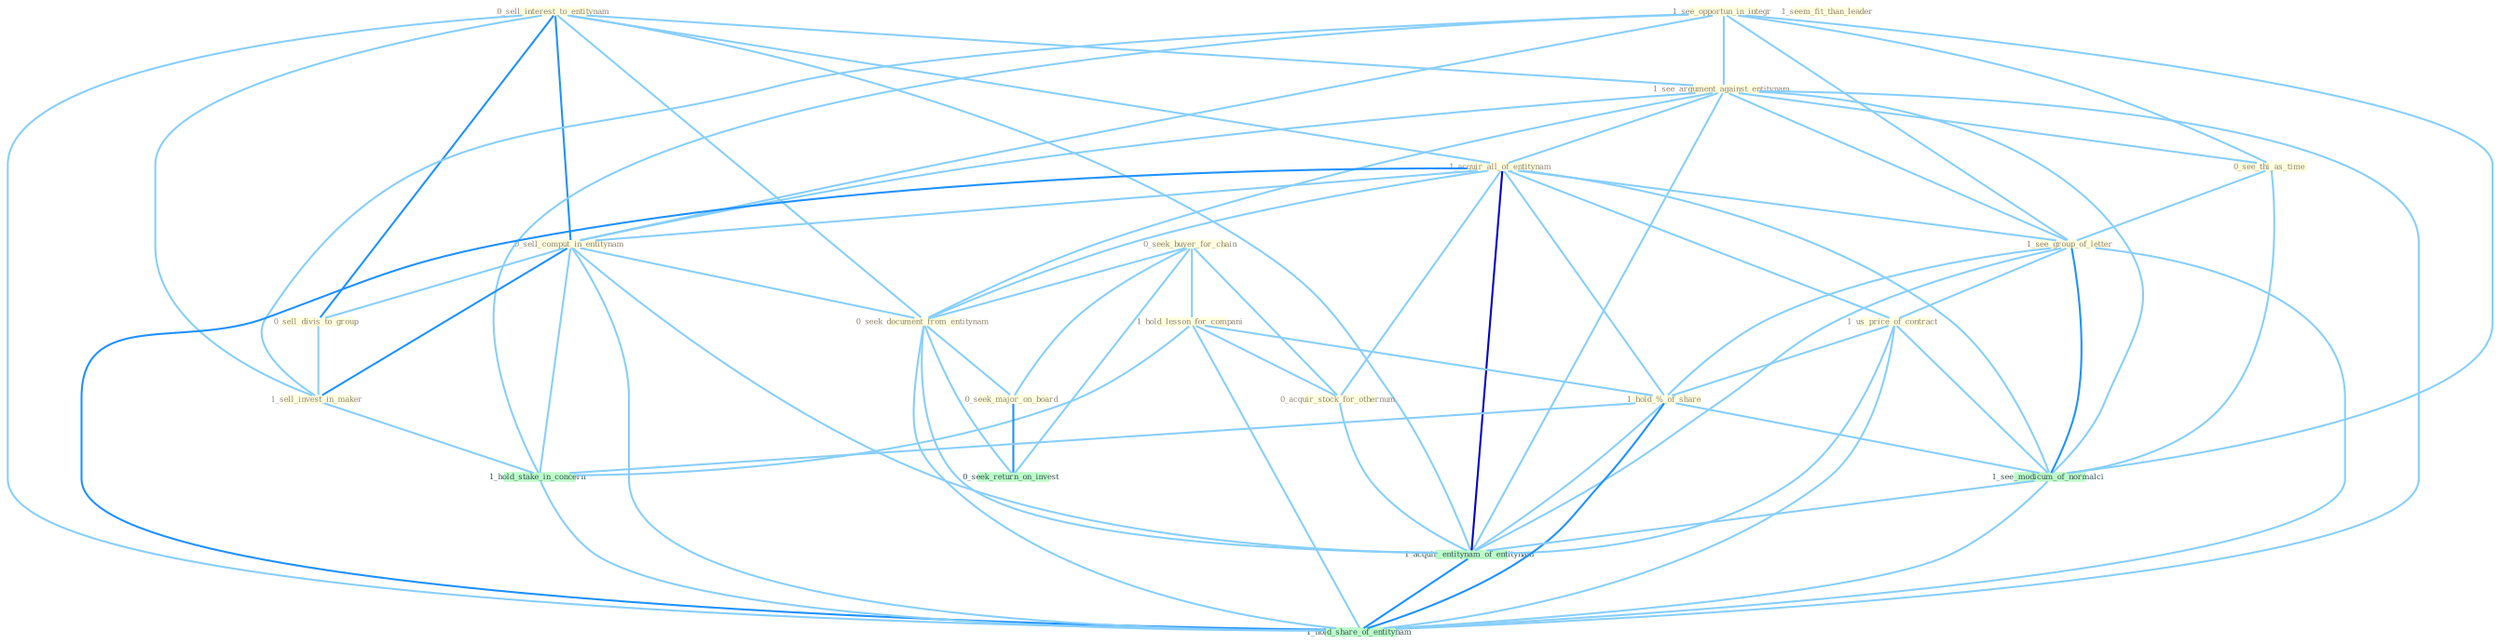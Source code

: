 Graph G{ 
    node
    [shape=polygon,style=filled,width=.5,height=.06,color="#BDFCC9",fixedsize=true,fontsize=4,
    fontcolor="#2f4f4f"];
    {node
    [color="#ffffe0", fontcolor="#8b7d6b"] "0_sell_interest_to_entitynam " "1_see_opportun_in_integr " "0_seek_buyer_for_chain " "1_see_argument_against_entitynam " "1_acquir_all_of_entitynam " "0_sell_comput_in_entitynam " "1_hold_lesson_for_compani " "0_sell_divis_to_group " "0_see_thi_as_time " "1_seem_fit_than_leader " "0_seek_document_from_entitynam " "1_sell_invest_in_maker " "0_acquir_stock_for_othernum " "1_see_group_of_letter " "0_seek_major_on_board " "1_us_price_of_contract " "1_hold_%_of_share "}
{node [color="#fff0f5", fontcolor="#b22222"]}
edge [color="#B0E2FF"];

	"0_sell_interest_to_entitynam " -- "1_see_argument_against_entitynam " [w="1", color="#87cefa" ];
	"0_sell_interest_to_entitynam " -- "1_acquir_all_of_entitynam " [w="1", color="#87cefa" ];
	"0_sell_interest_to_entitynam " -- "0_sell_comput_in_entitynam " [w="2", color="#1e90ff" , len=0.8];
	"0_sell_interest_to_entitynam " -- "0_sell_divis_to_group " [w="2", color="#1e90ff" , len=0.8];
	"0_sell_interest_to_entitynam " -- "0_seek_document_from_entitynam " [w="1", color="#87cefa" ];
	"0_sell_interest_to_entitynam " -- "1_sell_invest_in_maker " [w="1", color="#87cefa" ];
	"0_sell_interest_to_entitynam " -- "1_acquir_entitynam_of_entitynam " [w="1", color="#87cefa" ];
	"0_sell_interest_to_entitynam " -- "1_hold_share_of_entitynam " [w="1", color="#87cefa" ];
	"1_see_opportun_in_integr " -- "1_see_argument_against_entitynam " [w="1", color="#87cefa" ];
	"1_see_opportun_in_integr " -- "0_sell_comput_in_entitynam " [w="1", color="#87cefa" ];
	"1_see_opportun_in_integr " -- "0_see_thi_as_time " [w="1", color="#87cefa" ];
	"1_see_opportun_in_integr " -- "1_sell_invest_in_maker " [w="1", color="#87cefa" ];
	"1_see_opportun_in_integr " -- "1_see_group_of_letter " [w="1", color="#87cefa" ];
	"1_see_opportun_in_integr " -- "1_hold_stake_in_concern " [w="1", color="#87cefa" ];
	"1_see_opportun_in_integr " -- "1_see_modicum_of_normalci " [w="1", color="#87cefa" ];
	"0_seek_buyer_for_chain " -- "1_hold_lesson_for_compani " [w="1", color="#87cefa" ];
	"0_seek_buyer_for_chain " -- "0_seek_document_from_entitynam " [w="1", color="#87cefa" ];
	"0_seek_buyer_for_chain " -- "0_acquir_stock_for_othernum " [w="1", color="#87cefa" ];
	"0_seek_buyer_for_chain " -- "0_seek_major_on_board " [w="1", color="#87cefa" ];
	"0_seek_buyer_for_chain " -- "0_seek_return_on_invest " [w="1", color="#87cefa" ];
	"1_see_argument_against_entitynam " -- "1_acquir_all_of_entitynam " [w="1", color="#87cefa" ];
	"1_see_argument_against_entitynam " -- "0_sell_comput_in_entitynam " [w="1", color="#87cefa" ];
	"1_see_argument_against_entitynam " -- "0_see_thi_as_time " [w="1", color="#87cefa" ];
	"1_see_argument_against_entitynam " -- "0_seek_document_from_entitynam " [w="1", color="#87cefa" ];
	"1_see_argument_against_entitynam " -- "1_see_group_of_letter " [w="1", color="#87cefa" ];
	"1_see_argument_against_entitynam " -- "1_see_modicum_of_normalci " [w="1", color="#87cefa" ];
	"1_see_argument_against_entitynam " -- "1_acquir_entitynam_of_entitynam " [w="1", color="#87cefa" ];
	"1_see_argument_against_entitynam " -- "1_hold_share_of_entitynam " [w="1", color="#87cefa" ];
	"1_acquir_all_of_entitynam " -- "0_sell_comput_in_entitynam " [w="1", color="#87cefa" ];
	"1_acquir_all_of_entitynam " -- "0_seek_document_from_entitynam " [w="1", color="#87cefa" ];
	"1_acquir_all_of_entitynam " -- "0_acquir_stock_for_othernum " [w="1", color="#87cefa" ];
	"1_acquir_all_of_entitynam " -- "1_see_group_of_letter " [w="1", color="#87cefa" ];
	"1_acquir_all_of_entitynam " -- "1_us_price_of_contract " [w="1", color="#87cefa" ];
	"1_acquir_all_of_entitynam " -- "1_hold_%_of_share " [w="1", color="#87cefa" ];
	"1_acquir_all_of_entitynam " -- "1_see_modicum_of_normalci " [w="1", color="#87cefa" ];
	"1_acquir_all_of_entitynam " -- "1_acquir_entitynam_of_entitynam " [w="3", color="#0000cd" , len=0.6];
	"1_acquir_all_of_entitynam " -- "1_hold_share_of_entitynam " [w="2", color="#1e90ff" , len=0.8];
	"0_sell_comput_in_entitynam " -- "0_sell_divis_to_group " [w="1", color="#87cefa" ];
	"0_sell_comput_in_entitynam " -- "0_seek_document_from_entitynam " [w="1", color="#87cefa" ];
	"0_sell_comput_in_entitynam " -- "1_sell_invest_in_maker " [w="2", color="#1e90ff" , len=0.8];
	"0_sell_comput_in_entitynam " -- "1_hold_stake_in_concern " [w="1", color="#87cefa" ];
	"0_sell_comput_in_entitynam " -- "1_acquir_entitynam_of_entitynam " [w="1", color="#87cefa" ];
	"0_sell_comput_in_entitynam " -- "1_hold_share_of_entitynam " [w="1", color="#87cefa" ];
	"1_hold_lesson_for_compani " -- "0_acquir_stock_for_othernum " [w="1", color="#87cefa" ];
	"1_hold_lesson_for_compani " -- "1_hold_%_of_share " [w="1", color="#87cefa" ];
	"1_hold_lesson_for_compani " -- "1_hold_stake_in_concern " [w="1", color="#87cefa" ];
	"1_hold_lesson_for_compani " -- "1_hold_share_of_entitynam " [w="1", color="#87cefa" ];
	"0_sell_divis_to_group " -- "1_sell_invest_in_maker " [w="1", color="#87cefa" ];
	"0_see_thi_as_time " -- "1_see_group_of_letter " [w="1", color="#87cefa" ];
	"0_see_thi_as_time " -- "1_see_modicum_of_normalci " [w="1", color="#87cefa" ];
	"0_seek_document_from_entitynam " -- "0_seek_major_on_board " [w="1", color="#87cefa" ];
	"0_seek_document_from_entitynam " -- "0_seek_return_on_invest " [w="1", color="#87cefa" ];
	"0_seek_document_from_entitynam " -- "1_acquir_entitynam_of_entitynam " [w="1", color="#87cefa" ];
	"0_seek_document_from_entitynam " -- "1_hold_share_of_entitynam " [w="1", color="#87cefa" ];
	"1_sell_invest_in_maker " -- "1_hold_stake_in_concern " [w="1", color="#87cefa" ];
	"0_acquir_stock_for_othernum " -- "1_acquir_entitynam_of_entitynam " [w="1", color="#87cefa" ];
	"1_see_group_of_letter " -- "1_us_price_of_contract " [w="1", color="#87cefa" ];
	"1_see_group_of_letter " -- "1_hold_%_of_share " [w="1", color="#87cefa" ];
	"1_see_group_of_letter " -- "1_see_modicum_of_normalci " [w="2", color="#1e90ff" , len=0.8];
	"1_see_group_of_letter " -- "1_acquir_entitynam_of_entitynam " [w="1", color="#87cefa" ];
	"1_see_group_of_letter " -- "1_hold_share_of_entitynam " [w="1", color="#87cefa" ];
	"0_seek_major_on_board " -- "0_seek_return_on_invest " [w="2", color="#1e90ff" , len=0.8];
	"1_us_price_of_contract " -- "1_hold_%_of_share " [w="1", color="#87cefa" ];
	"1_us_price_of_contract " -- "1_see_modicum_of_normalci " [w="1", color="#87cefa" ];
	"1_us_price_of_contract " -- "1_acquir_entitynam_of_entitynam " [w="1", color="#87cefa" ];
	"1_us_price_of_contract " -- "1_hold_share_of_entitynam " [w="1", color="#87cefa" ];
	"1_hold_%_of_share " -- "1_hold_stake_in_concern " [w="1", color="#87cefa" ];
	"1_hold_%_of_share " -- "1_see_modicum_of_normalci " [w="1", color="#87cefa" ];
	"1_hold_%_of_share " -- "1_acquir_entitynam_of_entitynam " [w="1", color="#87cefa" ];
	"1_hold_%_of_share " -- "1_hold_share_of_entitynam " [w="2", color="#1e90ff" , len=0.8];
	"1_hold_stake_in_concern " -- "1_hold_share_of_entitynam " [w="1", color="#87cefa" ];
	"1_see_modicum_of_normalci " -- "1_acquir_entitynam_of_entitynam " [w="1", color="#87cefa" ];
	"1_see_modicum_of_normalci " -- "1_hold_share_of_entitynam " [w="1", color="#87cefa" ];
	"1_acquir_entitynam_of_entitynam " -- "1_hold_share_of_entitynam " [w="2", color="#1e90ff" , len=0.8];
}